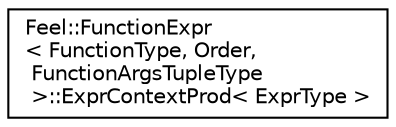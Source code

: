 digraph "Graphical Class Hierarchy"
{
 // LATEX_PDF_SIZE
  edge [fontname="Helvetica",fontsize="10",labelfontname="Helvetica",labelfontsize="10"];
  node [fontname="Helvetica",fontsize="10",shape=record];
  rankdir="LR";
  Node0 [label="Feel::FunctionExpr\l\< FunctionType, Order,\l FunctionArgsTupleType\l \>::ExprContextProd\< ExprType \>",height=0.2,width=0.4,color="black", fillcolor="white", style="filled",URL="$structFeel_1_1FunctionExpr_1_1ExprContextProd.html",tooltip=" "];
}
